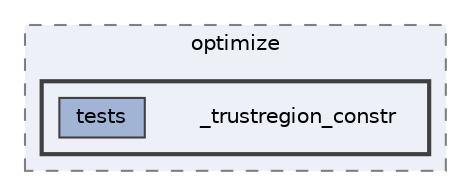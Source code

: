 digraph "/home/jam/Research/IRES-2025/dev/src/llm-scripts/testing/hypothesis-testing/hyp-env/lib/python3.12/site-packages/scipy/optimize/_trustregion_constr"
{
 // LATEX_PDF_SIZE
  bgcolor="transparent";
  edge [fontname=Helvetica,fontsize=10,labelfontname=Helvetica,labelfontsize=10];
  node [fontname=Helvetica,fontsize=10,shape=box,height=0.2,width=0.4];
  compound=true
  subgraph clusterdir_9b25bd0339629e5d7203141852018ced {
    graph [ bgcolor="#edf0f7", pencolor="grey50", label="optimize", fontname=Helvetica,fontsize=10 style="filled,dashed", URL="dir_9b25bd0339629e5d7203141852018ced.html",tooltip=""]
  subgraph clusterdir_4e3aec65e9d583083e9e1c70e00c0007 {
    graph [ bgcolor="#edf0f7", pencolor="grey25", label="", fontname=Helvetica,fontsize=10 style="filled,bold", URL="dir_4e3aec65e9d583083e9e1c70e00c0007.html",tooltip=""]
    dir_4e3aec65e9d583083e9e1c70e00c0007 [shape=plaintext, label="_trustregion_constr"];
  dir_145d0d8dc4e14debebad71f2b9665cfc [label="tests", fillcolor="#a2b4d6", color="grey25", style="filled", URL="dir_145d0d8dc4e14debebad71f2b9665cfc.html",tooltip=""];
  }
  }
}
